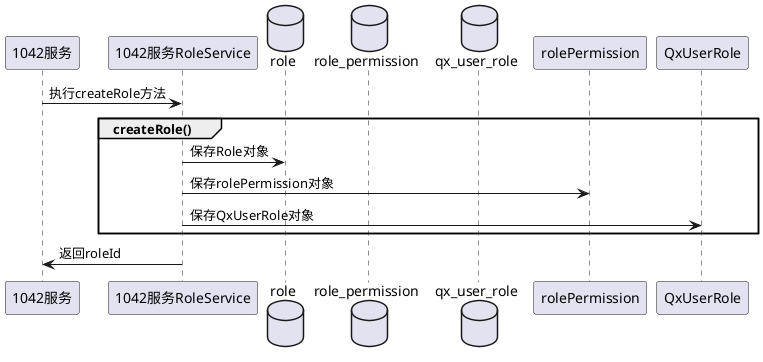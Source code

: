 @startuml
1042服务 -> 1042服务RoleService:执行createRole方法
group createRole()
    database role
    database role_permission
    database qx_user_role
    1042服务RoleService -> role :保存Role对象
    1042服务RoleService -> rolePermission:保存rolePermission对象
    1042服务RoleService -> QxUserRole:保存QxUserRole对象
end

1042服务 <- 1042服务RoleService:返回roleId

@enduml